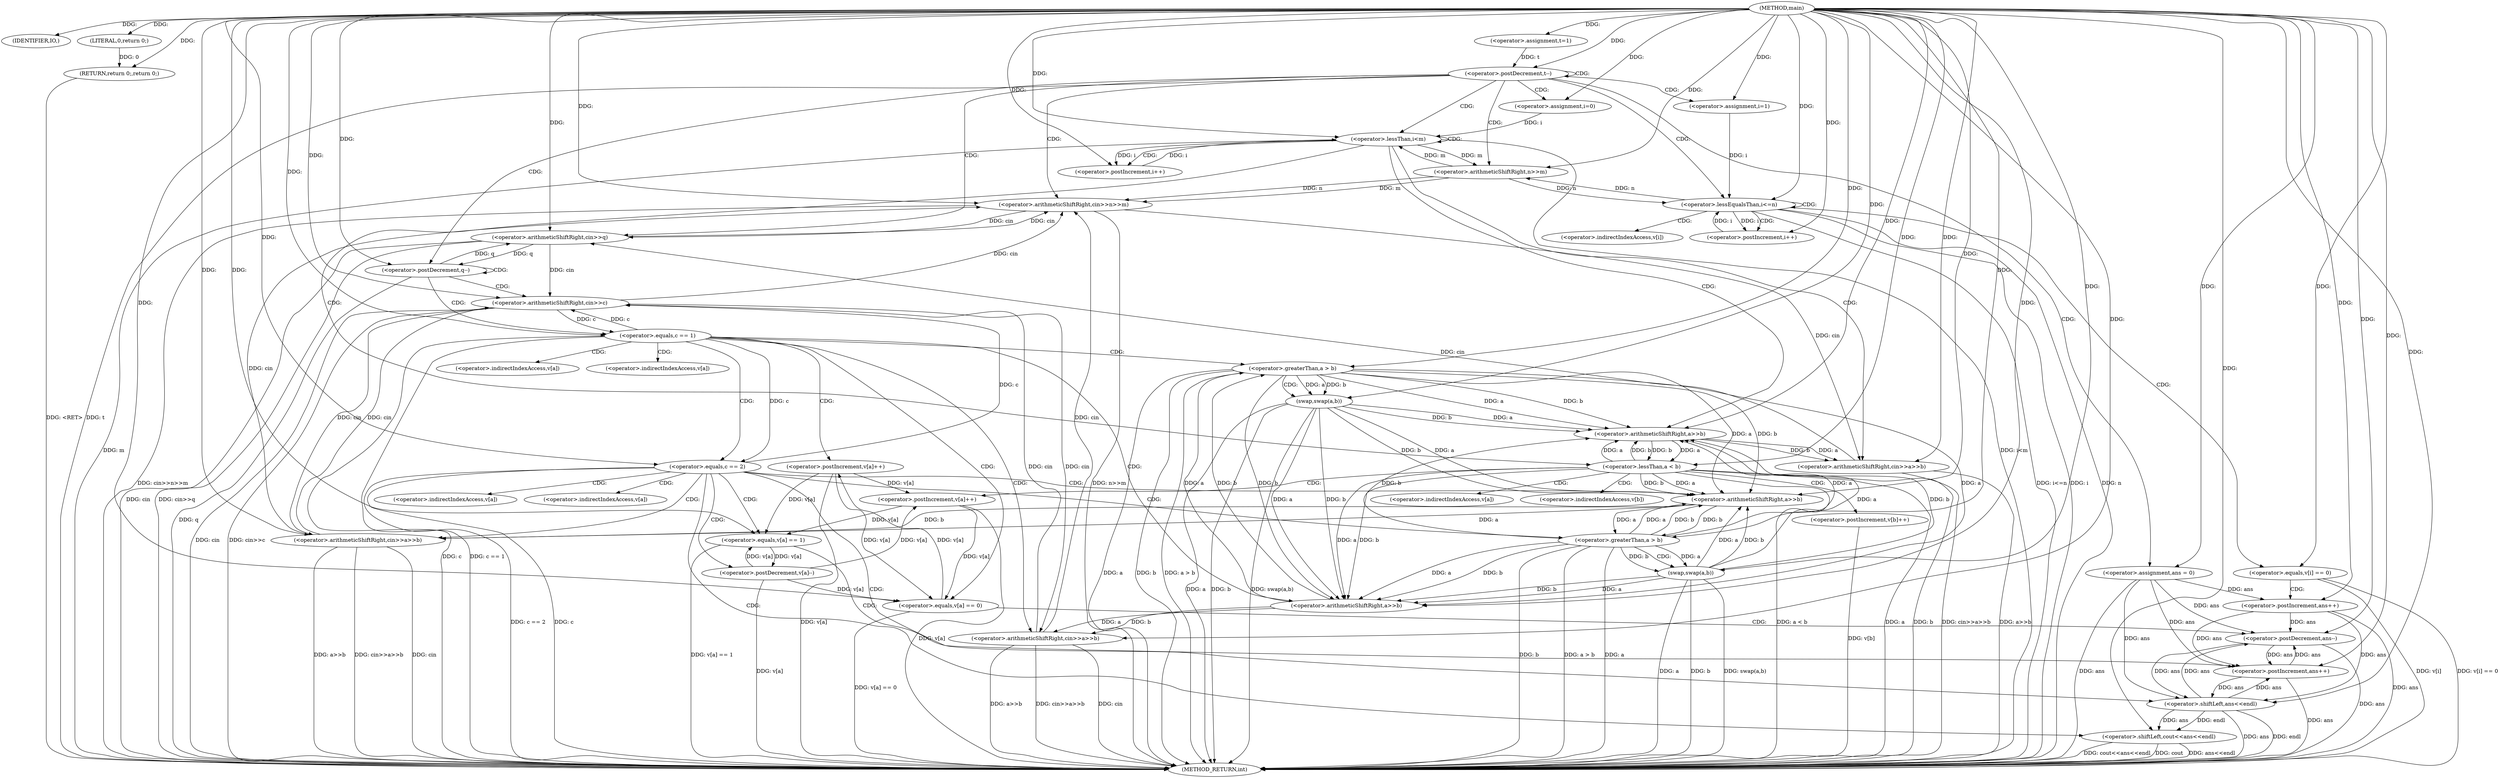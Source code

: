 digraph "main" {  
"1000301" [label = "(METHOD,main)" ]
"1000454" [label = "(METHOD_RETURN,int)" ]
"1000303" [label = "(IDENTIFIER,IO,)" ]
"1000314" [label = "(<operator>.assignment,t=1)" ]
"1000452" [label = "(RETURN,return 0;,return 0;)" ]
"1000318" [label = "(<operator>.postDecrement,t--)" ]
"1000453" [label = "(LITERAL,0,return 0;)" ]
"1000321" [label = "(<operator>.arithmeticShiftRight,cin>>n>>m)" ]
"1000356" [label = "(<operator>.assignment,ans = 0)" ]
"1000377" [label = "(<operator>.arithmeticShiftRight,cin>>q)" ]
"1000328" [label = "(<operator>.assignment,i=0)" ]
"1000331" [label = "(<operator>.lessThan,i<m)" ]
"1000334" [label = "(<operator>.postIncrement,i++)" ]
"1000360" [label = "(<operator>.assignment,i=1)" ]
"1000363" [label = "(<operator>.lessEqualsThan,i<=n)" ]
"1000366" [label = "(<operator>.postIncrement,i++)" ]
"1000381" [label = "(<operator>.postDecrement,q--)" ]
"1000323" [label = "(<operator>.arithmeticShiftRight,n>>m)" ]
"1000337" [label = "(<operator>.arithmeticShiftRight,cin>>a>>b)" ]
"1000384" [label = "(<operator>.arithmeticShiftRight,cin>>c)" ]
"1000343" [label = "(<operator>.lessThan,a < b)" ]
"1000346" [label = "(<operator>.postIncrement,v[a]++)" ]
"1000370" [label = "(<operator>.equals,v[i] == 0)" ]
"1000375" [label = "(<operator>.postIncrement,ans++)" ]
"1000388" [label = "(<operator>.equals,c == 1)" ]
"1000339" [label = "(<operator>.arithmeticShiftRight,a>>b)" ]
"1000351" [label = "(<operator>.postIncrement,v[b]++)" ]
"1000392" [label = "(<operator>.arithmeticShiftRight,cin>>a>>b)" ]
"1000412" [label = "(<operator>.postIncrement,v[a]++)" ]
"1000398" [label = "(<operator>.greaterThan,a > b)" ]
"1000401" [label = "(swap,swap(a,b))" ]
"1000405" [label = "(<operator>.equals,v[a] == 0)" ]
"1000410" [label = "(<operator>.postDecrement,ans--)" ]
"1000418" [label = "(<operator>.equals,c == 2)" ]
"1000394" [label = "(<operator>.arithmeticShiftRight,a>>b)" ]
"1000422" [label = "(<operator>.arithmeticShiftRight,cin>>a>>b)" ]
"1000442" [label = "(<operator>.postDecrement,v[a]--)" ]
"1000447" [label = "(<operator>.shiftLeft,cout<<ans<<endl)" ]
"1000428" [label = "(<operator>.greaterThan,a > b)" ]
"1000431" [label = "(swap,swap(a,b))" ]
"1000435" [label = "(<operator>.equals,v[a] == 1)" ]
"1000440" [label = "(<operator>.postIncrement,ans++)" ]
"1000424" [label = "(<operator>.arithmeticShiftRight,a>>b)" ]
"1000449" [label = "(<operator>.shiftLeft,ans<<endl)" ]
"1000347" [label = "(<operator>.indirectIndexAccess,v[a])" ]
"1000371" [label = "(<operator>.indirectIndexAccess,v[i])" ]
"1000352" [label = "(<operator>.indirectIndexAccess,v[b])" ]
"1000413" [label = "(<operator>.indirectIndexAccess,v[a])" ]
"1000406" [label = "(<operator>.indirectIndexAccess,v[a])" ]
"1000443" [label = "(<operator>.indirectIndexAccess,v[a])" ]
"1000436" [label = "(<operator>.indirectIndexAccess,v[a])" ]
  "1000452" -> "1000454"  [ label = "DDG: <RET>"] 
  "1000318" -> "1000454"  [ label = "DDG: t"] 
  "1000321" -> "1000454"  [ label = "DDG: n>>m"] 
  "1000321" -> "1000454"  [ label = "DDG: cin>>n>>m"] 
  "1000331" -> "1000454"  [ label = "DDG: m"] 
  "1000331" -> "1000454"  [ label = "DDG: i<m"] 
  "1000356" -> "1000454"  [ label = "DDG: ans"] 
  "1000363" -> "1000454"  [ label = "DDG: i"] 
  "1000363" -> "1000454"  [ label = "DDG: n"] 
  "1000363" -> "1000454"  [ label = "DDG: i<=n"] 
  "1000377" -> "1000454"  [ label = "DDG: cin"] 
  "1000377" -> "1000454"  [ label = "DDG: cin>>q"] 
  "1000381" -> "1000454"  [ label = "DDG: q"] 
  "1000384" -> "1000454"  [ label = "DDG: cin"] 
  "1000384" -> "1000454"  [ label = "DDG: cin>>c"] 
  "1000388" -> "1000454"  [ label = "DDG: c"] 
  "1000388" -> "1000454"  [ label = "DDG: c == 1"] 
  "1000418" -> "1000454"  [ label = "DDG: c"] 
  "1000418" -> "1000454"  [ label = "DDG: c == 2"] 
  "1000449" -> "1000454"  [ label = "DDG: ans"] 
  "1000447" -> "1000454"  [ label = "DDG: ans<<endl"] 
  "1000447" -> "1000454"  [ label = "DDG: cout<<ans<<endl"] 
  "1000422" -> "1000454"  [ label = "DDG: cin"] 
  "1000422" -> "1000454"  [ label = "DDG: a>>b"] 
  "1000422" -> "1000454"  [ label = "DDG: cin>>a>>b"] 
  "1000428" -> "1000454"  [ label = "DDG: a"] 
  "1000428" -> "1000454"  [ label = "DDG: b"] 
  "1000428" -> "1000454"  [ label = "DDG: a > b"] 
  "1000431" -> "1000454"  [ label = "DDG: a"] 
  "1000431" -> "1000454"  [ label = "DDG: b"] 
  "1000431" -> "1000454"  [ label = "DDG: swap(a,b)"] 
  "1000435" -> "1000454"  [ label = "DDG: v[a] == 1"] 
  "1000440" -> "1000454"  [ label = "DDG: ans"] 
  "1000442" -> "1000454"  [ label = "DDG: v[a]"] 
  "1000392" -> "1000454"  [ label = "DDG: cin"] 
  "1000392" -> "1000454"  [ label = "DDG: a>>b"] 
  "1000392" -> "1000454"  [ label = "DDG: cin>>a>>b"] 
  "1000398" -> "1000454"  [ label = "DDG: a"] 
  "1000398" -> "1000454"  [ label = "DDG: b"] 
  "1000398" -> "1000454"  [ label = "DDG: a > b"] 
  "1000401" -> "1000454"  [ label = "DDG: a"] 
  "1000401" -> "1000454"  [ label = "DDG: b"] 
  "1000401" -> "1000454"  [ label = "DDG: swap(a,b)"] 
  "1000405" -> "1000454"  [ label = "DDG: v[a] == 0"] 
  "1000410" -> "1000454"  [ label = "DDG: ans"] 
  "1000412" -> "1000454"  [ label = "DDG: v[a]"] 
  "1000370" -> "1000454"  [ label = "DDG: v[i]"] 
  "1000370" -> "1000454"  [ label = "DDG: v[i] == 0"] 
  "1000375" -> "1000454"  [ label = "DDG: ans"] 
  "1000337" -> "1000454"  [ label = "DDG: a>>b"] 
  "1000337" -> "1000454"  [ label = "DDG: cin>>a>>b"] 
  "1000343" -> "1000454"  [ label = "DDG: a"] 
  "1000343" -> "1000454"  [ label = "DDG: b"] 
  "1000343" -> "1000454"  [ label = "DDG: a < b"] 
  "1000351" -> "1000454"  [ label = "DDG: v[b]"] 
  "1000346" -> "1000454"  [ label = "DDG: v[a]"] 
  "1000447" -> "1000454"  [ label = "DDG: cout"] 
  "1000449" -> "1000454"  [ label = "DDG: endl"] 
  "1000301" -> "1000303"  [ label = "DDG: "] 
  "1000301" -> "1000314"  [ label = "DDG: "] 
  "1000453" -> "1000452"  [ label = "DDG: 0"] 
  "1000301" -> "1000452"  [ label = "DDG: "] 
  "1000301" -> "1000453"  [ label = "DDG: "] 
  "1000314" -> "1000318"  [ label = "DDG: t"] 
  "1000301" -> "1000318"  [ label = "DDG: "] 
  "1000301" -> "1000356"  [ label = "DDG: "] 
  "1000377" -> "1000321"  [ label = "DDG: cin"] 
  "1000384" -> "1000321"  [ label = "DDG: cin"] 
  "1000422" -> "1000321"  [ label = "DDG: cin"] 
  "1000392" -> "1000321"  [ label = "DDG: cin"] 
  "1000301" -> "1000321"  [ label = "DDG: "] 
  "1000323" -> "1000321"  [ label = "DDG: n"] 
  "1000323" -> "1000321"  [ label = "DDG: m"] 
  "1000301" -> "1000328"  [ label = "DDG: "] 
  "1000301" -> "1000360"  [ label = "DDG: "] 
  "1000321" -> "1000377"  [ label = "DDG: cin"] 
  "1000337" -> "1000377"  [ label = "DDG: cin"] 
  "1000301" -> "1000377"  [ label = "DDG: "] 
  "1000381" -> "1000377"  [ label = "DDG: q"] 
  "1000363" -> "1000323"  [ label = "DDG: n"] 
  "1000301" -> "1000323"  [ label = "DDG: "] 
  "1000331" -> "1000323"  [ label = "DDG: m"] 
  "1000328" -> "1000331"  [ label = "DDG: i"] 
  "1000334" -> "1000331"  [ label = "DDG: i"] 
  "1000301" -> "1000331"  [ label = "DDG: "] 
  "1000323" -> "1000331"  [ label = "DDG: m"] 
  "1000331" -> "1000334"  [ label = "DDG: i"] 
  "1000301" -> "1000334"  [ label = "DDG: "] 
  "1000360" -> "1000363"  [ label = "DDG: i"] 
  "1000366" -> "1000363"  [ label = "DDG: i"] 
  "1000301" -> "1000363"  [ label = "DDG: "] 
  "1000323" -> "1000363"  [ label = "DDG: n"] 
  "1000363" -> "1000366"  [ label = "DDG: i"] 
  "1000301" -> "1000366"  [ label = "DDG: "] 
  "1000377" -> "1000381"  [ label = "DDG: q"] 
  "1000301" -> "1000381"  [ label = "DDG: "] 
  "1000321" -> "1000337"  [ label = "DDG: cin"] 
  "1000301" -> "1000337"  [ label = "DDG: "] 
  "1000339" -> "1000337"  [ label = "DDG: b"] 
  "1000339" -> "1000337"  [ label = "DDG: a"] 
  "1000377" -> "1000384"  [ label = "DDG: cin"] 
  "1000422" -> "1000384"  [ label = "DDG: cin"] 
  "1000392" -> "1000384"  [ label = "DDG: cin"] 
  "1000301" -> "1000384"  [ label = "DDG: "] 
  "1000388" -> "1000384"  [ label = "DDG: c"] 
  "1000418" -> "1000384"  [ label = "DDG: c"] 
  "1000428" -> "1000339"  [ label = "DDG: a"] 
  "1000431" -> "1000339"  [ label = "DDG: a"] 
  "1000398" -> "1000339"  [ label = "DDG: a"] 
  "1000401" -> "1000339"  [ label = "DDG: a"] 
  "1000343" -> "1000339"  [ label = "DDG: a"] 
  "1000301" -> "1000339"  [ label = "DDG: "] 
  "1000428" -> "1000339"  [ label = "DDG: b"] 
  "1000431" -> "1000339"  [ label = "DDG: b"] 
  "1000398" -> "1000339"  [ label = "DDG: b"] 
  "1000401" -> "1000339"  [ label = "DDG: b"] 
  "1000343" -> "1000339"  [ label = "DDG: b"] 
  "1000339" -> "1000343"  [ label = "DDG: a"] 
  "1000301" -> "1000343"  [ label = "DDG: "] 
  "1000339" -> "1000343"  [ label = "DDG: b"] 
  "1000442" -> "1000346"  [ label = "DDG: v[a]"] 
  "1000412" -> "1000346"  [ label = "DDG: v[a]"] 
  "1000301" -> "1000370"  [ label = "DDG: "] 
  "1000356" -> "1000375"  [ label = "DDG: ans"] 
  "1000301" -> "1000375"  [ label = "DDG: "] 
  "1000384" -> "1000388"  [ label = "DDG: c"] 
  "1000301" -> "1000388"  [ label = "DDG: "] 
  "1000384" -> "1000392"  [ label = "DDG: cin"] 
  "1000301" -> "1000392"  [ label = "DDG: "] 
  "1000394" -> "1000392"  [ label = "DDG: b"] 
  "1000394" -> "1000392"  [ label = "DDG: a"] 
  "1000405" -> "1000412"  [ label = "DDG: v[a]"] 
  "1000428" -> "1000394"  [ label = "DDG: a"] 
  "1000431" -> "1000394"  [ label = "DDG: a"] 
  "1000398" -> "1000394"  [ label = "DDG: a"] 
  "1000401" -> "1000394"  [ label = "DDG: a"] 
  "1000343" -> "1000394"  [ label = "DDG: a"] 
  "1000301" -> "1000394"  [ label = "DDG: "] 
  "1000428" -> "1000394"  [ label = "DDG: b"] 
  "1000431" -> "1000394"  [ label = "DDG: b"] 
  "1000398" -> "1000394"  [ label = "DDG: b"] 
  "1000401" -> "1000394"  [ label = "DDG: b"] 
  "1000343" -> "1000394"  [ label = "DDG: b"] 
  "1000394" -> "1000398"  [ label = "DDG: a"] 
  "1000301" -> "1000398"  [ label = "DDG: "] 
  "1000394" -> "1000398"  [ label = "DDG: b"] 
  "1000398" -> "1000401"  [ label = "DDG: a"] 
  "1000301" -> "1000401"  [ label = "DDG: "] 
  "1000398" -> "1000401"  [ label = "DDG: b"] 
  "1000442" -> "1000405"  [ label = "DDG: v[a]"] 
  "1000412" -> "1000405"  [ label = "DDG: v[a]"] 
  "1000346" -> "1000405"  [ label = "DDG: v[a]"] 
  "1000301" -> "1000405"  [ label = "DDG: "] 
  "1000356" -> "1000410"  [ label = "DDG: ans"] 
  "1000449" -> "1000410"  [ label = "DDG: ans"] 
  "1000440" -> "1000410"  [ label = "DDG: ans"] 
  "1000375" -> "1000410"  [ label = "DDG: ans"] 
  "1000301" -> "1000410"  [ label = "DDG: "] 
  "1000388" -> "1000418"  [ label = "DDG: c"] 
  "1000301" -> "1000418"  [ label = "DDG: "] 
  "1000384" -> "1000422"  [ label = "DDG: cin"] 
  "1000301" -> "1000422"  [ label = "DDG: "] 
  "1000424" -> "1000422"  [ label = "DDG: b"] 
  "1000424" -> "1000422"  [ label = "DDG: a"] 
  "1000435" -> "1000442"  [ label = "DDG: v[a]"] 
  "1000301" -> "1000447"  [ label = "DDG: "] 
  "1000449" -> "1000447"  [ label = "DDG: endl"] 
  "1000449" -> "1000447"  [ label = "DDG: ans"] 
  "1000428" -> "1000424"  [ label = "DDG: a"] 
  "1000431" -> "1000424"  [ label = "DDG: a"] 
  "1000398" -> "1000424"  [ label = "DDG: a"] 
  "1000401" -> "1000424"  [ label = "DDG: a"] 
  "1000343" -> "1000424"  [ label = "DDG: a"] 
  "1000301" -> "1000424"  [ label = "DDG: "] 
  "1000428" -> "1000424"  [ label = "DDG: b"] 
  "1000431" -> "1000424"  [ label = "DDG: b"] 
  "1000398" -> "1000424"  [ label = "DDG: b"] 
  "1000401" -> "1000424"  [ label = "DDG: b"] 
  "1000343" -> "1000424"  [ label = "DDG: b"] 
  "1000424" -> "1000428"  [ label = "DDG: a"] 
  "1000301" -> "1000428"  [ label = "DDG: "] 
  "1000424" -> "1000428"  [ label = "DDG: b"] 
  "1000428" -> "1000431"  [ label = "DDG: a"] 
  "1000301" -> "1000431"  [ label = "DDG: "] 
  "1000428" -> "1000431"  [ label = "DDG: b"] 
  "1000442" -> "1000435"  [ label = "DDG: v[a]"] 
  "1000412" -> "1000435"  [ label = "DDG: v[a]"] 
  "1000346" -> "1000435"  [ label = "DDG: v[a]"] 
  "1000301" -> "1000435"  [ label = "DDG: "] 
  "1000356" -> "1000440"  [ label = "DDG: ans"] 
  "1000449" -> "1000440"  [ label = "DDG: ans"] 
  "1000410" -> "1000440"  [ label = "DDG: ans"] 
  "1000375" -> "1000440"  [ label = "DDG: ans"] 
  "1000301" -> "1000440"  [ label = "DDG: "] 
  "1000356" -> "1000449"  [ label = "DDG: ans"] 
  "1000440" -> "1000449"  [ label = "DDG: ans"] 
  "1000410" -> "1000449"  [ label = "DDG: ans"] 
  "1000375" -> "1000449"  [ label = "DDG: ans"] 
  "1000301" -> "1000449"  [ label = "DDG: "] 
  "1000318" -> "1000321"  [ label = "CDG: "] 
  "1000318" -> "1000318"  [ label = "CDG: "] 
  "1000318" -> "1000363"  [ label = "CDG: "] 
  "1000318" -> "1000323"  [ label = "CDG: "] 
  "1000318" -> "1000360"  [ label = "CDG: "] 
  "1000318" -> "1000356"  [ label = "CDG: "] 
  "1000318" -> "1000328"  [ label = "CDG: "] 
  "1000318" -> "1000377"  [ label = "CDG: "] 
  "1000318" -> "1000331"  [ label = "CDG: "] 
  "1000318" -> "1000381"  [ label = "CDG: "] 
  "1000331" -> "1000337"  [ label = "CDG: "] 
  "1000331" -> "1000334"  [ label = "CDG: "] 
  "1000331" -> "1000339"  [ label = "CDG: "] 
  "1000331" -> "1000331"  [ label = "CDG: "] 
  "1000331" -> "1000343"  [ label = "CDG: "] 
  "1000363" -> "1000370"  [ label = "CDG: "] 
  "1000363" -> "1000371"  [ label = "CDG: "] 
  "1000363" -> "1000363"  [ label = "CDG: "] 
  "1000363" -> "1000366"  [ label = "CDG: "] 
  "1000381" -> "1000388"  [ label = "CDG: "] 
  "1000381" -> "1000384"  [ label = "CDG: "] 
  "1000381" -> "1000381"  [ label = "CDG: "] 
  "1000343" -> "1000352"  [ label = "CDG: "] 
  "1000343" -> "1000351"  [ label = "CDG: "] 
  "1000343" -> "1000346"  [ label = "CDG: "] 
  "1000343" -> "1000347"  [ label = "CDG: "] 
  "1000370" -> "1000375"  [ label = "CDG: "] 
  "1000388" -> "1000406"  [ label = "CDG: "] 
  "1000388" -> "1000392"  [ label = "CDG: "] 
  "1000388" -> "1000405"  [ label = "CDG: "] 
  "1000388" -> "1000398"  [ label = "CDG: "] 
  "1000388" -> "1000412"  [ label = "CDG: "] 
  "1000388" -> "1000394"  [ label = "CDG: "] 
  "1000388" -> "1000418"  [ label = "CDG: "] 
  "1000388" -> "1000413"  [ label = "CDG: "] 
  "1000398" -> "1000401"  [ label = "CDG: "] 
  "1000405" -> "1000410"  [ label = "CDG: "] 
  "1000418" -> "1000443"  [ label = "CDG: "] 
  "1000418" -> "1000447"  [ label = "CDG: "] 
  "1000418" -> "1000435"  [ label = "CDG: "] 
  "1000418" -> "1000424"  [ label = "CDG: "] 
  "1000418" -> "1000449"  [ label = "CDG: "] 
  "1000418" -> "1000428"  [ label = "CDG: "] 
  "1000418" -> "1000442"  [ label = "CDG: "] 
  "1000418" -> "1000436"  [ label = "CDG: "] 
  "1000418" -> "1000422"  [ label = "CDG: "] 
  "1000428" -> "1000431"  [ label = "CDG: "] 
  "1000435" -> "1000440"  [ label = "CDG: "] 
}
